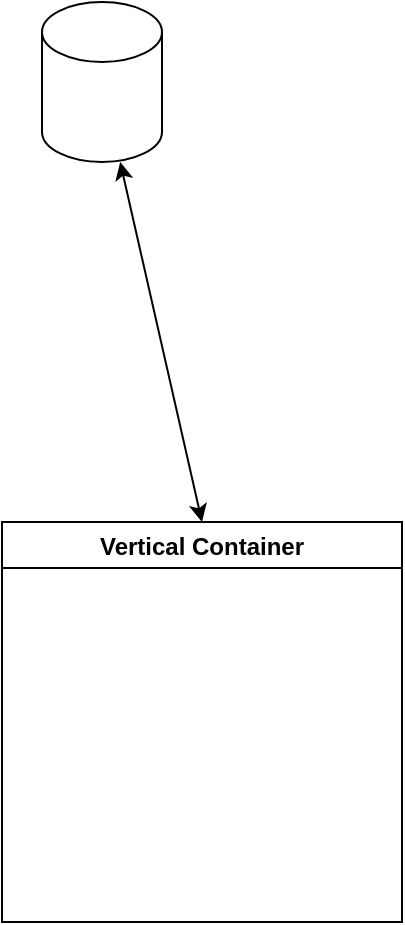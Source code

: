 <mxfile version="16.4.3" type="github">
  <diagram id="-v1-mRR_pyyAVvCUj0WF" name="Page-1">
    <mxGraphModel dx="1186" dy="739" grid="1" gridSize="10" guides="1" tooltips="1" connect="1" arrows="1" fold="1" page="1" pageScale="1" pageWidth="850" pageHeight="1100" math="0" shadow="0">
      <root>
        <mxCell id="0" />
        <mxCell id="1" parent="0" />
        <mxCell id="HZ2FapjDQMSZiR75Ls6n-1" value="" style="shape=cylinder3;whiteSpace=wrap;html=1;boundedLbl=1;backgroundOutline=1;size=15;" vertex="1" parent="1">
          <mxGeometry x="250" y="230" width="60" height="80" as="geometry" />
        </mxCell>
        <mxCell id="HZ2FapjDQMSZiR75Ls6n-2" value="Vertical Container" style="swimlane;" vertex="1" parent="1">
          <mxGeometry x="230" y="490" width="200" height="200" as="geometry" />
        </mxCell>
        <mxCell id="HZ2FapjDQMSZiR75Ls6n-3" value="" style="endArrow=classic;startArrow=classic;html=1;rounded=0;exitX=0.5;exitY=0;exitDx=0;exitDy=0;" edge="1" parent="1" source="HZ2FapjDQMSZiR75Ls6n-2" target="HZ2FapjDQMSZiR75Ls6n-1">
          <mxGeometry width="50" height="50" relative="1" as="geometry">
            <mxPoint x="400" y="400" as="sourcePoint" />
            <mxPoint x="450" y="350" as="targetPoint" />
          </mxGeometry>
        </mxCell>
      </root>
    </mxGraphModel>
  </diagram>
</mxfile>
